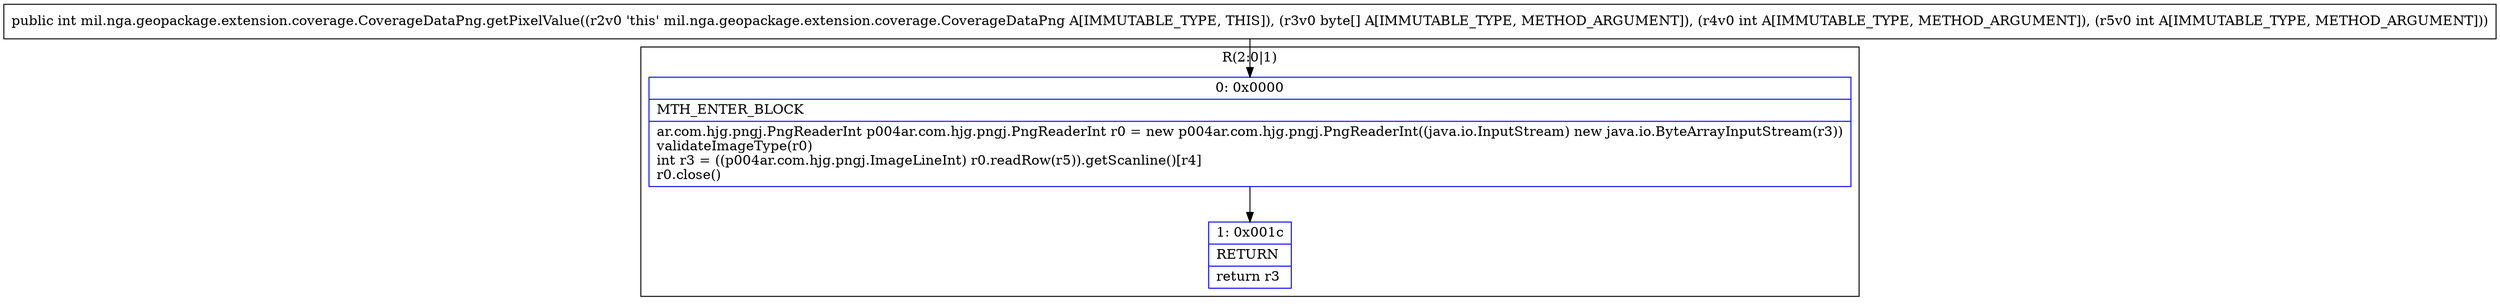 digraph "CFG formil.nga.geopackage.extension.coverage.CoverageDataPng.getPixelValue([BII)I" {
subgraph cluster_Region_75461920 {
label = "R(2:0|1)";
node [shape=record,color=blue];
Node_0 [shape=record,label="{0\:\ 0x0000|MTH_ENTER_BLOCK\l|ar.com.hjg.pngj.PngReaderInt p004ar.com.hjg.pngj.PngReaderInt r0 = new p004ar.com.hjg.pngj.PngReaderInt((java.io.InputStream) new java.io.ByteArrayInputStream(r3))\lvalidateImageType(r0)\lint r3 = ((p004ar.com.hjg.pngj.ImageLineInt) r0.readRow(r5)).getScanline()[r4]\lr0.close()\l}"];
Node_1 [shape=record,label="{1\:\ 0x001c|RETURN\l|return r3\l}"];
}
MethodNode[shape=record,label="{public int mil.nga.geopackage.extension.coverage.CoverageDataPng.getPixelValue((r2v0 'this' mil.nga.geopackage.extension.coverage.CoverageDataPng A[IMMUTABLE_TYPE, THIS]), (r3v0 byte[] A[IMMUTABLE_TYPE, METHOD_ARGUMENT]), (r4v0 int A[IMMUTABLE_TYPE, METHOD_ARGUMENT]), (r5v0 int A[IMMUTABLE_TYPE, METHOD_ARGUMENT])) }"];
MethodNode -> Node_0;
Node_0 -> Node_1;
}

